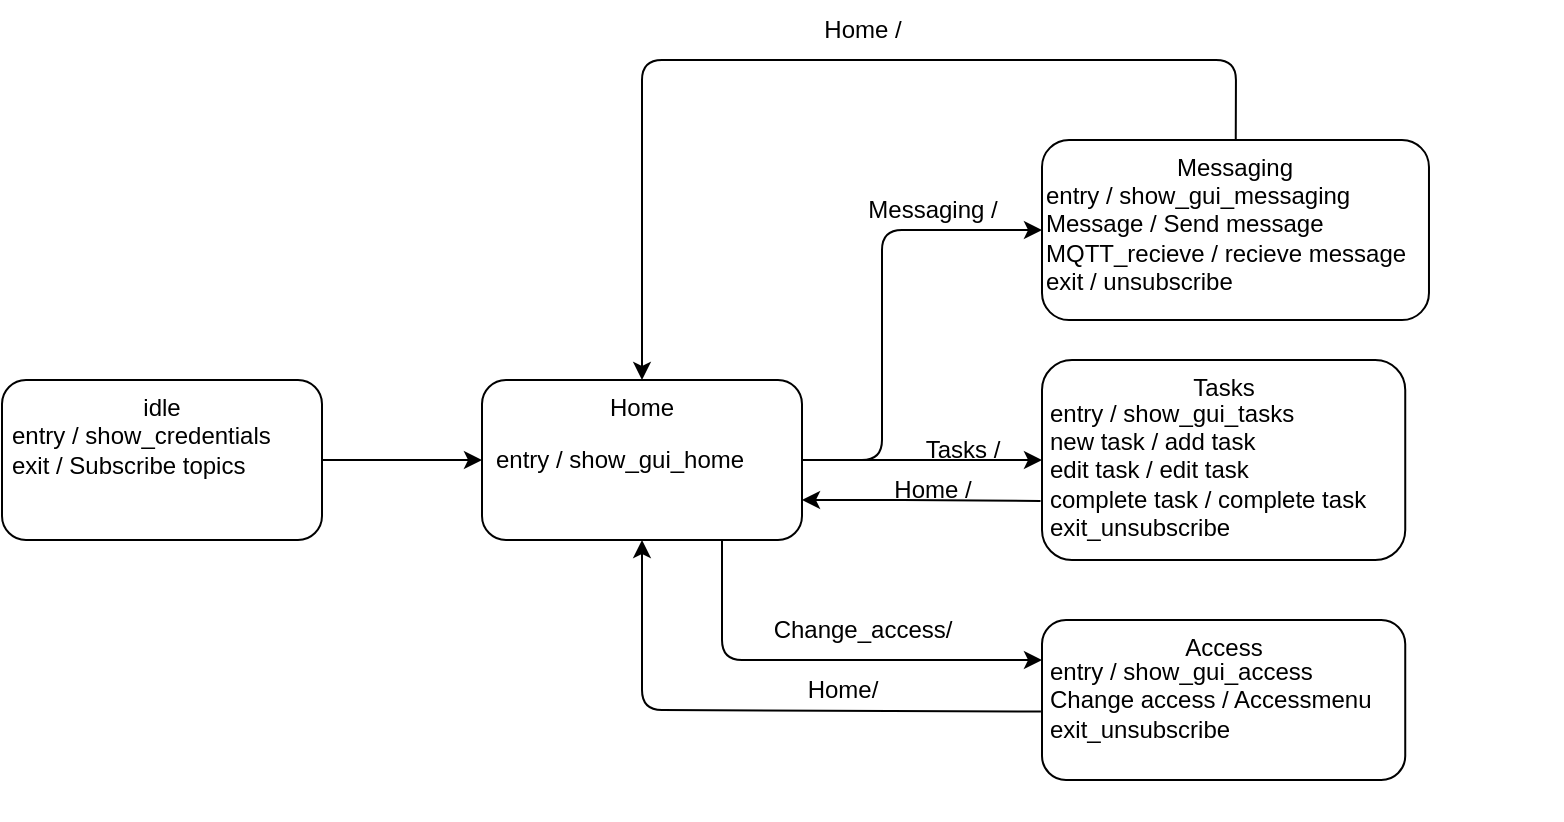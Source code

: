 <mxfile>
    <diagram id="hsnAsNoOVvrT31XjlBDN" name="Page-1">
        <mxGraphModel dx="509" dy="1519" grid="1" gridSize="10" guides="1" tooltips="1" connect="1" arrows="1" fold="1" page="0" pageScale="1" pageWidth="850" pageHeight="1100" math="0" shadow="0">
            <root>
                <mxCell id="0"/>
                <mxCell id="1" parent="0"/>
                <mxCell id="42" value="" style="group" parent="1" vertex="1" connectable="0">
                    <mxGeometry x="880" y="-280" width="160" height="80" as="geometry"/>
                </mxCell>
                <mxCell id="43" value="idle" style="rounded=1;whiteSpace=wrap;html=1;verticalAlign=top;" parent="42" vertex="1">
                    <mxGeometry width="160" height="80" as="geometry"/>
                </mxCell>
                <mxCell id="44" value="entry / show_credentials&lt;br&gt;exit / Subscribe topics" style="text;html=1;align=left;verticalAlign=middle;resizable=0;points=[];autosize=1;strokeColor=none;fillColor=none;" parent="42" vertex="1">
                    <mxGeometry x="3" y="15" width="150" height="40" as="geometry"/>
                </mxCell>
                <mxCell id="46" value="" style="group" parent="1" vertex="1" connectable="0">
                    <mxGeometry x="1120" y="-280" width="185" height="80" as="geometry"/>
                </mxCell>
                <mxCell id="47" value="Home" style="rounded=1;whiteSpace=wrap;html=1;verticalAlign=top;" parent="46" vertex="1">
                    <mxGeometry width="160" height="80" as="geometry"/>
                </mxCell>
                <mxCell id="48" value="&lt;span style=&quot;&quot;&gt;entry / show_gui_home&lt;br&gt;&lt;/span&gt;" style="text;html=1;strokeColor=none;fillColor=none;align=left;verticalAlign=middle;whiteSpace=wrap;rounded=0;" parent="46" vertex="1">
                    <mxGeometry x="5" y="25" width="155" height="30" as="geometry"/>
                </mxCell>
                <mxCell id="68" value="" style="group" parent="1" vertex="1" connectable="0">
                    <mxGeometry x="1400" y="-290" width="210" height="100" as="geometry"/>
                </mxCell>
                <mxCell id="69" value="Tasks" style="rounded=1;whiteSpace=wrap;html=1;verticalAlign=top;" parent="68" vertex="1">
                    <mxGeometry width="181.622" height="100" as="geometry"/>
                </mxCell>
                <mxCell id="70" value="entry / show_gui_tasks&lt;br&gt;new task / add task&lt;br&gt;edit task / edit task&lt;br&gt;complete task / complete task&lt;br&gt;exit_unsubscribe" style="text;html=1;align=left;verticalAlign=middle;resizable=0;points=[];autosize=1;strokeColor=none;fillColor=none;" parent="68" vertex="1">
                    <mxGeometry x="1.626" y="10" width="180" height="90" as="geometry"/>
                </mxCell>
                <mxCell id="75" value="" style="group" parent="1" vertex="1" connectable="0">
                    <mxGeometry x="1400" y="-400" width="260" height="90" as="geometry"/>
                </mxCell>
                <mxCell id="72" value="Messaging" style="rounded=1;whiteSpace=wrap;html=1;verticalAlign=top;" parent="75" vertex="1">
                    <mxGeometry width="193.49" height="90" as="geometry"/>
                </mxCell>
                <mxCell id="73" value="entry / show_gui_messaging&lt;br&gt;Message / Send message&lt;br&gt;MQTT_recieve / recieve message&amp;nbsp;&lt;br&gt;exit / unsubscribe" style="text;html=1;align=left;verticalAlign=middle;resizable=0;points=[];autosize=1;strokeColor=none;fillColor=none;" parent="75" vertex="1">
                    <mxGeometry x="-0.003" y="13.5" width="210" height="70" as="geometry"/>
                </mxCell>
                <mxCell id="76" style="edgeStyle=none;html=1;entryX=0;entryY=0.5;entryDx=0;entryDy=0;" parent="1" source="43" target="47" edge="1">
                    <mxGeometry relative="1" as="geometry"/>
                </mxCell>
                <mxCell id="77" style="edgeStyle=none;html=1;entryX=0;entryY=0.5;entryDx=0;entryDy=0;" parent="1" source="47" target="69" edge="1">
                    <mxGeometry relative="1" as="geometry"/>
                </mxCell>
                <mxCell id="78" style="edgeStyle=none;html=1;entryX=0;entryY=0.5;entryDx=0;entryDy=0;" parent="1" source="47" target="72" edge="1">
                    <mxGeometry relative="1" as="geometry">
                        <Array as="points">
                            <mxPoint x="1320" y="-240"/>
                            <mxPoint x="1320" y="-355"/>
                        </Array>
                    </mxGeometry>
                </mxCell>
                <mxCell id="79" value="Messaging /" style="text;html=1;align=center;verticalAlign=middle;resizable=0;points=[];autosize=1;strokeColor=none;fillColor=none;" parent="1" vertex="1">
                    <mxGeometry x="1300" y="-380" width="90" height="30" as="geometry"/>
                </mxCell>
                <mxCell id="80" value="Tasks /" style="text;html=1;align=center;verticalAlign=middle;resizable=0;points=[];autosize=1;strokeColor=none;fillColor=none;" parent="1" vertex="1">
                    <mxGeometry x="1330" y="-260" width="60" height="30" as="geometry"/>
                </mxCell>
                <mxCell id="82" style="edgeStyle=none;html=1;entryX=0.5;entryY=0;entryDx=0;entryDy=0;" parent="1" source="72" target="47" edge="1">
                    <mxGeometry relative="1" as="geometry">
                        <Array as="points">
                            <mxPoint x="1497" y="-440"/>
                            <mxPoint x="1200" y="-440"/>
                        </Array>
                    </mxGeometry>
                </mxCell>
                <mxCell id="83" value="Home /" style="text;html=1;align=center;verticalAlign=middle;resizable=0;points=[];autosize=1;strokeColor=none;fillColor=none;" parent="1" vertex="1">
                    <mxGeometry x="1280" y="-470" width="60" height="30" as="geometry"/>
                </mxCell>
                <mxCell id="85" value="Home /" style="text;html=1;align=center;verticalAlign=middle;resizable=0;points=[];autosize=1;strokeColor=none;fillColor=none;" parent="1" vertex="1">
                    <mxGeometry x="1315" y="-240" width="60" height="30" as="geometry"/>
                </mxCell>
                <mxCell id="86" style="edgeStyle=none;html=1;entryX=1;entryY=0.75;entryDx=0;entryDy=0;exitX=-0.004;exitY=0.705;exitDx=0;exitDy=0;exitPerimeter=0;" parent="1" source="69" target="47" edge="1">
                    <mxGeometry relative="1" as="geometry">
                        <Array as="points">
                            <mxPoint x="1340" y="-220"/>
                        </Array>
                    </mxGeometry>
                </mxCell>
                <mxCell id="87" value="" style="group" parent="1" vertex="1" connectable="0">
                    <mxGeometry x="1400" y="-160" width="210" height="100" as="geometry"/>
                </mxCell>
                <mxCell id="88" value="Access" style="rounded=1;whiteSpace=wrap;html=1;verticalAlign=top;" parent="87" vertex="1">
                    <mxGeometry width="181.62" height="80" as="geometry"/>
                </mxCell>
                <mxCell id="89" value="entry / show_gui_access&lt;br&gt;Change access / Accessmenu&lt;br&gt;exit_unsubscribe" style="text;html=1;align=left;verticalAlign=middle;resizable=0;points=[];autosize=1;strokeColor=none;fillColor=none;" parent="87" vertex="1">
                    <mxGeometry x="1.616" y="10" width="180" height="60" as="geometry"/>
                </mxCell>
                <mxCell id="90" style="edgeStyle=none;html=1;entryX=0;entryY=0.25;entryDx=0;entryDy=0;exitX=0.75;exitY=1;exitDx=0;exitDy=0;" parent="1" source="47" target="88" edge="1">
                    <mxGeometry relative="1" as="geometry">
                        <Array as="points">
                            <mxPoint x="1240" y="-140"/>
                        </Array>
                    </mxGeometry>
                </mxCell>
                <mxCell id="91" style="edgeStyle=none;html=1;entryX=0.5;entryY=1;entryDx=0;entryDy=0;exitX=-0.003;exitY=0.572;exitDx=0;exitDy=0;exitPerimeter=0;" parent="1" source="88" target="47" edge="1">
                    <mxGeometry relative="1" as="geometry">
                        <Array as="points">
                            <mxPoint x="1200" y="-115"/>
                        </Array>
                    </mxGeometry>
                </mxCell>
                <mxCell id="92" value="Change_access/" style="text;html=1;align=center;verticalAlign=middle;resizable=0;points=[];autosize=1;strokeColor=none;fillColor=none;" parent="1" vertex="1">
                    <mxGeometry x="1255" y="-170" width="110" height="30" as="geometry"/>
                </mxCell>
                <mxCell id="94" value="Home/" style="text;html=1;align=center;verticalAlign=middle;resizable=0;points=[];autosize=1;strokeColor=none;fillColor=none;" parent="1" vertex="1">
                    <mxGeometry x="1270" y="-140" width="60" height="30" as="geometry"/>
                </mxCell>
            </root>
        </mxGraphModel>
    </diagram>
</mxfile>